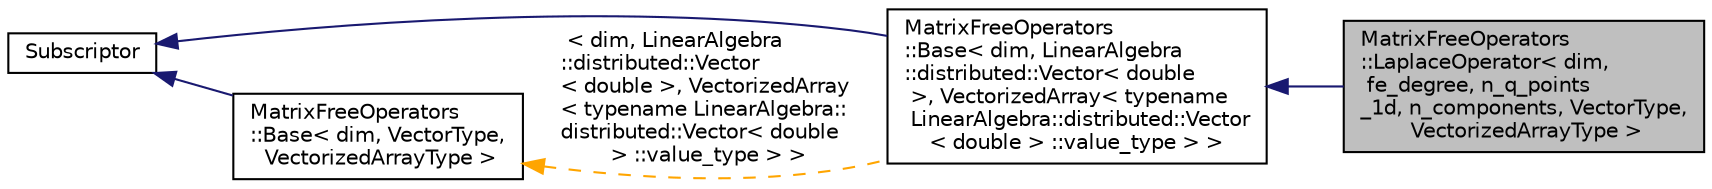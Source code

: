 digraph "MatrixFreeOperators::LaplaceOperator&lt; dim, fe_degree, n_q_points_1d, n_components, VectorType, VectorizedArrayType &gt;"
{
 // LATEX_PDF_SIZE
  edge [fontname="Helvetica",fontsize="10",labelfontname="Helvetica",labelfontsize="10"];
  node [fontname="Helvetica",fontsize="10",shape=record];
  rankdir="LR";
  Node1 [label="MatrixFreeOperators\l::LaplaceOperator\< dim,\l fe_degree, n_q_points\l_1d, n_components, VectorType,\l VectorizedArrayType \>",height=0.2,width=0.4,color="black", fillcolor="grey75", style="filled", fontcolor="black",tooltip=" "];
  Node2 -> Node1 [dir="back",color="midnightblue",fontsize="10",style="solid",fontname="Helvetica"];
  Node2 [label="MatrixFreeOperators\l::Base\< dim, LinearAlgebra\l::distributed::Vector\< double\l \>, VectorizedArray\< typename\l LinearAlgebra::distributed::Vector\l\< double \> ::value_type \> \>",height=0.2,width=0.4,color="black", fillcolor="white", style="filled",URL="$classMatrixFreeOperators_1_1Base.html",tooltip=" "];
  Node3 -> Node2 [dir="back",color="midnightblue",fontsize="10",style="solid",fontname="Helvetica"];
  Node3 [label="Subscriptor",height=0.2,width=0.4,color="black", fillcolor="white", style="filled",URL="$classSubscriptor.html",tooltip=" "];
  Node4 -> Node2 [dir="back",color="orange",fontsize="10",style="dashed",label=" \< dim, LinearAlgebra\l::distributed::Vector\l\< double \>, VectorizedArray\l\< typename LinearAlgebra::\ldistributed::Vector\< double\l \> ::value_type \> \>" ,fontname="Helvetica"];
  Node4 [label="MatrixFreeOperators\l::Base\< dim, VectorType,\l VectorizedArrayType \>",height=0.2,width=0.4,color="black", fillcolor="white", style="filled",URL="$classMatrixFreeOperators_1_1Base.html",tooltip=" "];
  Node3 -> Node4 [dir="back",color="midnightblue",fontsize="10",style="solid",fontname="Helvetica"];
}
